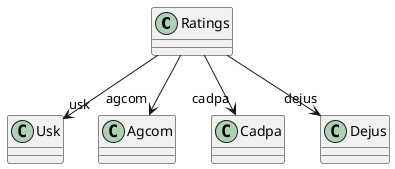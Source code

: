 @startuml
class Ratings {
}
Ratings --> "usk" Usk
Ratings --> "agcom" Agcom
Ratings --> "cadpa" Cadpa
Ratings --> "dejus" Dejus
@enduml
